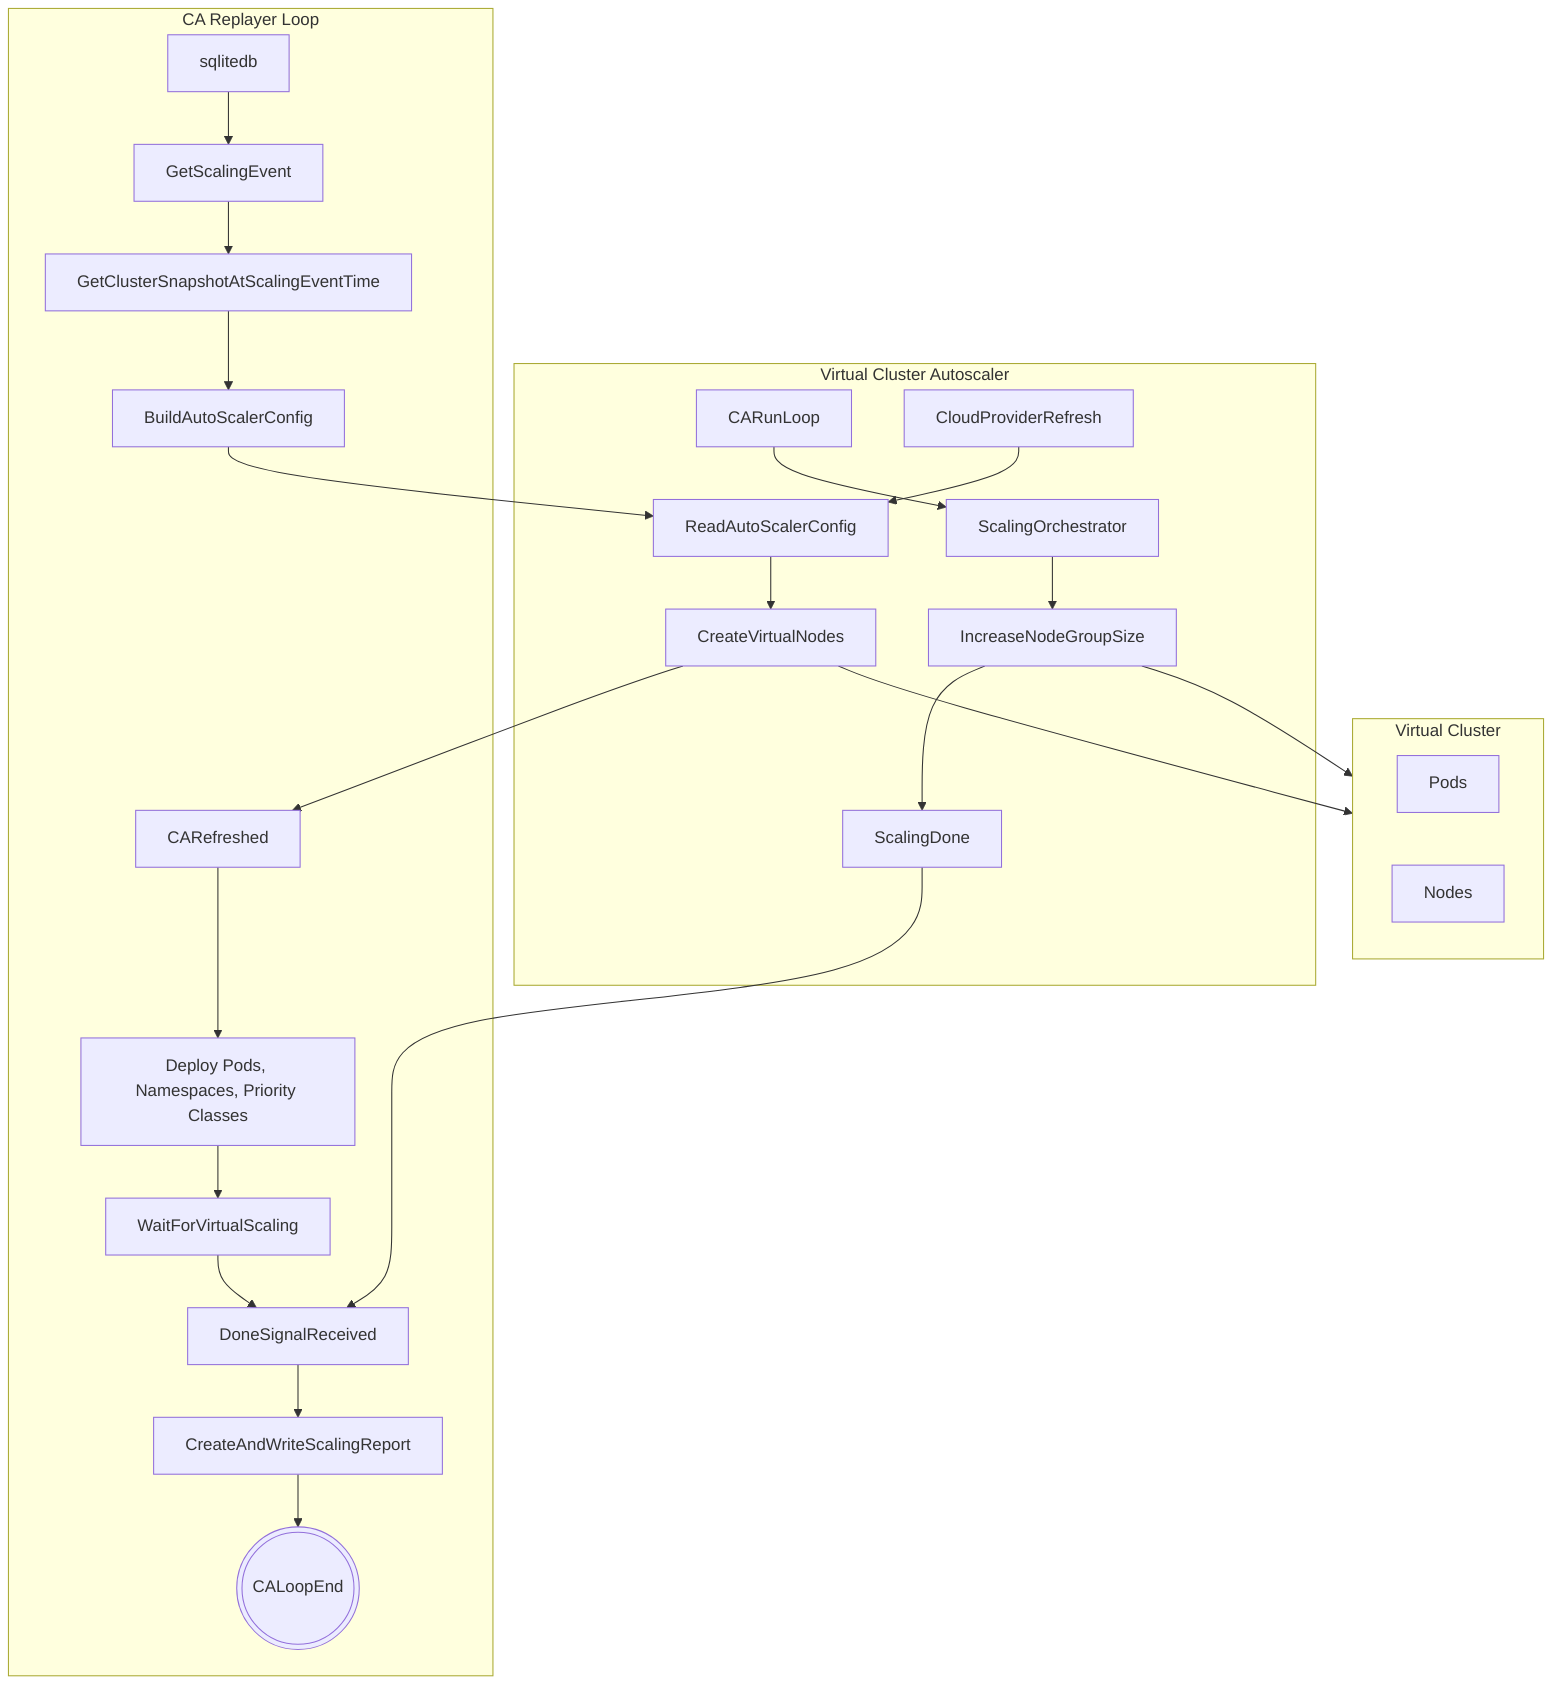 graph TB

subgraph vca["Virtual Cluster Autoscaler"]
CARunLoop
-->ScalingOrchestrator
-->IncreaseNodeGroupSize
-->ScalingDone
CloudProviderRefresh
-->ReadAutoScalerConfig
-->CreateVirtualNodes
end

BuildAutoScalerConfig-->ReadAutoScalerConfig
subgraph ca_replayer["CA Replayer Loop"]
sqlitedb-->GetScalingEvent
GetScalingEvent
-->GetClusterSnapshotAtScalingEventTime
-->BuildAutoScalerConfig
CARefreshed
-->DeployWorkload["<div>Deploy Pods, Namespaces, Priority Classes
</div>"]
-->WaitForVirtualScaling
-->DoneSignalReceived
-->CreateAndWriteScalingReport
-->RepeatLoop(((CALoopEnd)))
end


subgraph kvcl["Virtual Cluster"]
Pods
Nodes
end


IncreaseNodeGroupSize-->kvcl
CreateVirtualNodes-->kvcl
CreateVirtualNodes-->CARefreshed
ScalingDone-->DoneSignalReceived